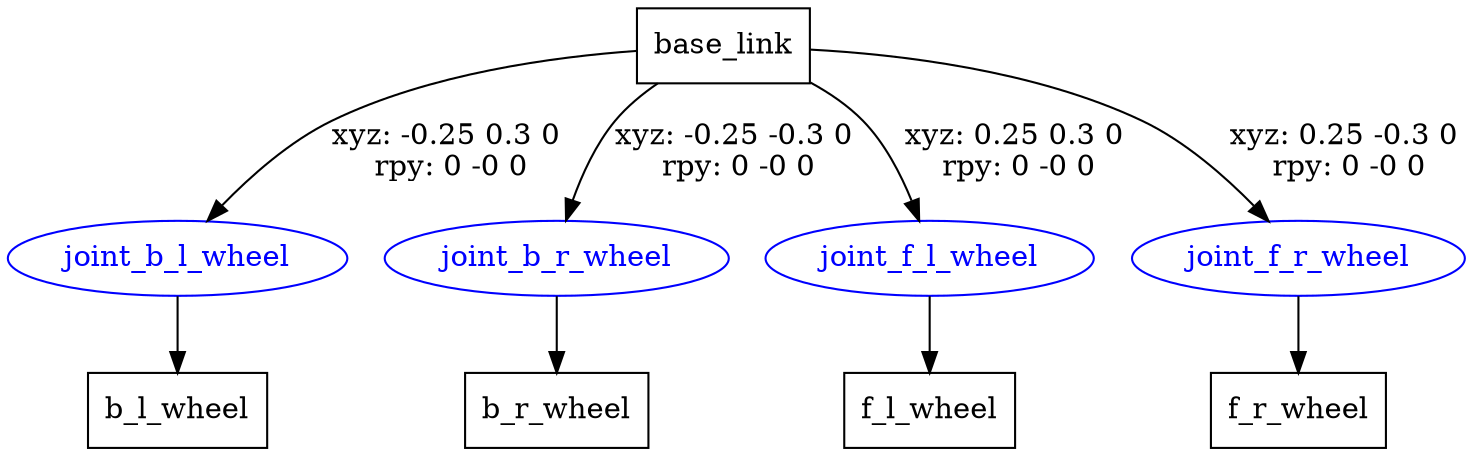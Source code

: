 digraph G {
node [shape=box];
"base_link" [label="base_link"];
"b_l_wheel" [label="b_l_wheel"];
"b_r_wheel" [label="b_r_wheel"];
"f_l_wheel" [label="f_l_wheel"];
"f_r_wheel" [label="f_r_wheel"];
node [shape=ellipse, color=blue, fontcolor=blue];
"base_link" -> "joint_b_l_wheel" [label="xyz: -0.25 0.3 0 \nrpy: 0 -0 0"]
"joint_b_l_wheel" -> "b_l_wheel"
"base_link" -> "joint_b_r_wheel" [label="xyz: -0.25 -0.3 0 \nrpy: 0 -0 0"]
"joint_b_r_wheel" -> "b_r_wheel"
"base_link" -> "joint_f_l_wheel" [label="xyz: 0.25 0.3 0 \nrpy: 0 -0 0"]
"joint_f_l_wheel" -> "f_l_wheel"
"base_link" -> "joint_f_r_wheel" [label="xyz: 0.25 -0.3 0 \nrpy: 0 -0 0"]
"joint_f_r_wheel" -> "f_r_wheel"
}

